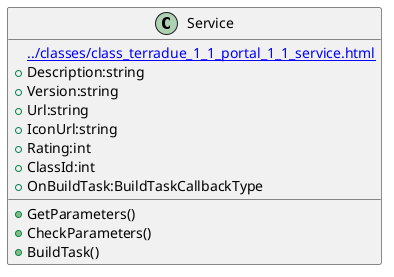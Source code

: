 @startuml
class Service {
[[../classes/class_terradue_1_1_portal_1_1_service.html]]
 +Description:string
 +Version:string
 +Url:string
 +IconUrl:string
 +Rating:int
 +ClassId:int
 +OnBuildTask:BuildTaskCallbackType
 +GetParameters()
 +CheckParameters()
 +BuildTask()
}
@enduml
